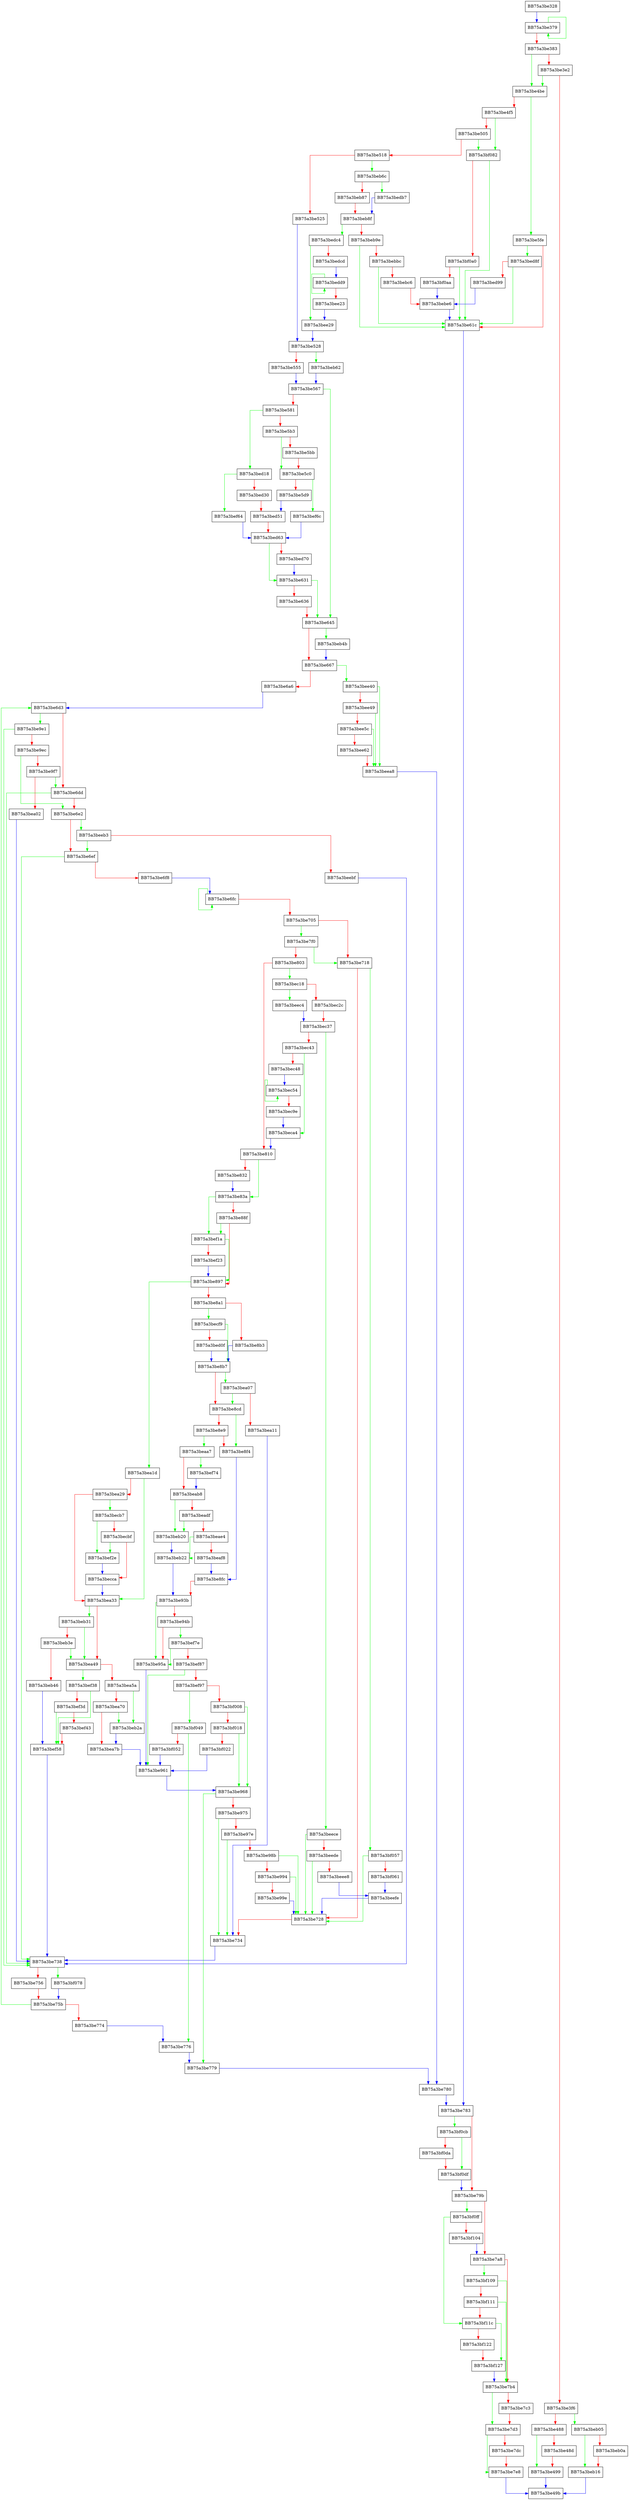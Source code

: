 digraph ScanExpanded {
  node [shape="box"];
  graph [splines=ortho];
  BB75a3be328 -> BB75a3be379 [color="blue"];
  BB75a3be379 -> BB75a3be379 [color="green"];
  BB75a3be379 -> BB75a3be383 [color="red"];
  BB75a3be383 -> BB75a3be4be [color="green"];
  BB75a3be383 -> BB75a3be3e2 [color="red"];
  BB75a3be3e2 -> BB75a3be4be [color="green"];
  BB75a3be3e2 -> BB75a3be3f6 [color="red"];
  BB75a3be3f6 -> BB75a3beb05 [color="green"];
  BB75a3be3f6 -> BB75a3be488 [color="red"];
  BB75a3be488 -> BB75a3be499 [color="green"];
  BB75a3be488 -> BB75a3be48d [color="red"];
  BB75a3be48d -> BB75a3be499 [color="red"];
  BB75a3be499 -> BB75a3be49b [color="blue"];
  BB75a3be4be -> BB75a3be5fe [color="green"];
  BB75a3be4be -> BB75a3be4f5 [color="red"];
  BB75a3be4f5 -> BB75a3bf082 [color="green"];
  BB75a3be4f5 -> BB75a3be505 [color="red"];
  BB75a3be505 -> BB75a3bf082 [color="green"];
  BB75a3be505 -> BB75a3be518 [color="red"];
  BB75a3be518 -> BB75a3beb6c [color="green"];
  BB75a3be518 -> BB75a3be525 [color="red"];
  BB75a3be525 -> BB75a3be528 [color="blue"];
  BB75a3be528 -> BB75a3beb62 [color="green"];
  BB75a3be528 -> BB75a3be555 [color="red"];
  BB75a3be555 -> BB75a3be567 [color="blue"];
  BB75a3be567 -> BB75a3be645 [color="green"];
  BB75a3be567 -> BB75a3be581 [color="red"];
  BB75a3be581 -> BB75a3bed18 [color="green"];
  BB75a3be581 -> BB75a3be5b3 [color="red"];
  BB75a3be5b3 -> BB75a3be5c0 [color="green"];
  BB75a3be5b3 -> BB75a3be5bb [color="red"];
  BB75a3be5bb -> BB75a3be5c0 [color="red"];
  BB75a3be5c0 -> BB75a3bef6c [color="green"];
  BB75a3be5c0 -> BB75a3be5d9 [color="red"];
  BB75a3be5d9 -> BB75a3bed51 [color="blue"];
  BB75a3be5fe -> BB75a3bed8f [color="green"];
  BB75a3be5fe -> BB75a3be61c [color="red"];
  BB75a3be61c -> BB75a3be783 [color="blue"];
  BB75a3be631 -> BB75a3be645 [color="green"];
  BB75a3be631 -> BB75a3be636 [color="red"];
  BB75a3be636 -> BB75a3be645 [color="red"];
  BB75a3be645 -> BB75a3beb4b [color="green"];
  BB75a3be645 -> BB75a3be667 [color="red"];
  BB75a3be667 -> BB75a3bee40 [color="green"];
  BB75a3be667 -> BB75a3be6a6 [color="red"];
  BB75a3be6a6 -> BB75a3be6d3 [color="blue"];
  BB75a3be6d3 -> BB75a3be9e1 [color="green"];
  BB75a3be6d3 -> BB75a3be6dd [color="red"];
  BB75a3be6dd -> BB75a3be738 [color="green"];
  BB75a3be6dd -> BB75a3be6e2 [color="red"];
  BB75a3be6e2 -> BB75a3beeb3 [color="green"];
  BB75a3be6e2 -> BB75a3be6ef [color="red"];
  BB75a3be6ef -> BB75a3be738 [color="green"];
  BB75a3be6ef -> BB75a3be6f8 [color="red"];
  BB75a3be6f8 -> BB75a3be6fc [color="blue"];
  BB75a3be6fc -> BB75a3be6fc [color="green"];
  BB75a3be6fc -> BB75a3be705 [color="red"];
  BB75a3be705 -> BB75a3be7f0 [color="green"];
  BB75a3be705 -> BB75a3be718 [color="red"];
  BB75a3be718 -> BB75a3bf057 [color="green"];
  BB75a3be718 -> BB75a3be728 [color="red"];
  BB75a3be728 -> BB75a3be734 [color="red"];
  BB75a3be734 -> BB75a3be738 [color="blue"];
  BB75a3be738 -> BB75a3bf078 [color="green"];
  BB75a3be738 -> BB75a3be756 [color="red"];
  BB75a3be756 -> BB75a3be75b [color="red"];
  BB75a3be75b -> BB75a3be6d3 [color="green"];
  BB75a3be75b -> BB75a3be774 [color="red"];
  BB75a3be774 -> BB75a3be776 [color="blue"];
  BB75a3be776 -> BB75a3be779 [color="blue"];
  BB75a3be779 -> BB75a3be780 [color="blue"];
  BB75a3be780 -> BB75a3be783 [color="blue"];
  BB75a3be783 -> BB75a3bf0cb [color="green"];
  BB75a3be783 -> BB75a3be79b [color="red"];
  BB75a3be79b -> BB75a3bf0ff [color="green"];
  BB75a3be79b -> BB75a3be7a8 [color="red"];
  BB75a3be7a8 -> BB75a3bf109 [color="green"];
  BB75a3be7a8 -> BB75a3be7b4 [color="red"];
  BB75a3be7b4 -> BB75a3be7d3 [color="green"];
  BB75a3be7b4 -> BB75a3be7c3 [color="red"];
  BB75a3be7c3 -> BB75a3be7d3 [color="red"];
  BB75a3be7d3 -> BB75a3be7e8 [color="green"];
  BB75a3be7d3 -> BB75a3be7dc [color="red"];
  BB75a3be7dc -> BB75a3be7e8 [color="red"];
  BB75a3be7e8 -> BB75a3be49b [color="blue"];
  BB75a3be7f0 -> BB75a3be718 [color="green"];
  BB75a3be7f0 -> BB75a3be803 [color="red"];
  BB75a3be803 -> BB75a3bec18 [color="green"];
  BB75a3be803 -> BB75a3be810 [color="red"];
  BB75a3be810 -> BB75a3be83a [color="green"];
  BB75a3be810 -> BB75a3be832 [color="red"];
  BB75a3be832 -> BB75a3be83a [color="blue"];
  BB75a3be83a -> BB75a3bef1a [color="green"];
  BB75a3be83a -> BB75a3be88f [color="red"];
  BB75a3be88f -> BB75a3bef1a [color="green"];
  BB75a3be88f -> BB75a3be897 [color="red"];
  BB75a3be897 -> BB75a3bea1d [color="green"];
  BB75a3be897 -> BB75a3be8a1 [color="red"];
  BB75a3be8a1 -> BB75a3becf9 [color="green"];
  BB75a3be8a1 -> BB75a3be8b3 [color="red"];
  BB75a3be8b3 -> BB75a3be8b7 [color="blue"];
  BB75a3be8b7 -> BB75a3bea07 [color="green"];
  BB75a3be8b7 -> BB75a3be8cd [color="red"];
  BB75a3be8cd -> BB75a3be8f4 [color="green"];
  BB75a3be8cd -> BB75a3be8e9 [color="red"];
  BB75a3be8e9 -> BB75a3beaa7 [color="green"];
  BB75a3be8e9 -> BB75a3be8f4 [color="red"];
  BB75a3be8f4 -> BB75a3be8fc [color="blue"];
  BB75a3be8fc -> BB75a3be93b [color="red"];
  BB75a3be93b -> BB75a3be95a [color="green"];
  BB75a3be93b -> BB75a3be94b [color="red"];
  BB75a3be94b -> BB75a3bef7e [color="green"];
  BB75a3be94b -> BB75a3be95a [color="red"];
  BB75a3be95a -> BB75a3be961 [color="blue"];
  BB75a3be961 -> BB75a3be968 [color="blue"];
  BB75a3be968 -> BB75a3be779 [color="green"];
  BB75a3be968 -> BB75a3be975 [color="red"];
  BB75a3be975 -> BB75a3be734 [color="green"];
  BB75a3be975 -> BB75a3be97e [color="red"];
  BB75a3be97e -> BB75a3be734 [color="green"];
  BB75a3be97e -> BB75a3be98b [color="red"];
  BB75a3be98b -> BB75a3be728 [color="green"];
  BB75a3be98b -> BB75a3be994 [color="red"];
  BB75a3be994 -> BB75a3be728 [color="green"];
  BB75a3be994 -> BB75a3be99e [color="red"];
  BB75a3be99e -> BB75a3be728 [color="blue"];
  BB75a3be9e1 -> BB75a3be738 [color="green"];
  BB75a3be9e1 -> BB75a3be9ec [color="red"];
  BB75a3be9ec -> BB75a3be6e2 [color="green"];
  BB75a3be9ec -> BB75a3be9f7 [color="red"];
  BB75a3be9f7 -> BB75a3be6dd [color="green"];
  BB75a3be9f7 -> BB75a3bea02 [color="red"];
  BB75a3bea02 -> BB75a3be738 [color="blue"];
  BB75a3bea07 -> BB75a3be8cd [color="green"];
  BB75a3bea07 -> BB75a3bea11 [color="red"];
  BB75a3bea11 -> BB75a3be734 [color="blue"];
  BB75a3bea1d -> BB75a3bea33 [color="green"];
  BB75a3bea1d -> BB75a3bea29 [color="red"];
  BB75a3bea29 -> BB75a3becb7 [color="green"];
  BB75a3bea29 -> BB75a3bea33 [color="red"];
  BB75a3bea33 -> BB75a3beb31 [color="green"];
  BB75a3bea33 -> BB75a3bea49 [color="red"];
  BB75a3bea49 -> BB75a3bef38 [color="green"];
  BB75a3bea49 -> BB75a3bea5a [color="red"];
  BB75a3bea5a -> BB75a3beb2a [color="green"];
  BB75a3bea5a -> BB75a3bea70 [color="red"];
  BB75a3bea70 -> BB75a3beb2a [color="green"];
  BB75a3bea70 -> BB75a3bea7b [color="red"];
  BB75a3bea7b -> BB75a3be961 [color="blue"];
  BB75a3beaa7 -> BB75a3bef74 [color="green"];
  BB75a3beaa7 -> BB75a3beab8 [color="red"];
  BB75a3beab8 -> BB75a3beb20 [color="green"];
  BB75a3beab8 -> BB75a3beadf [color="red"];
  BB75a3beadf -> BB75a3beb20 [color="green"];
  BB75a3beadf -> BB75a3beae4 [color="red"];
  BB75a3beae4 -> BB75a3beb22 [color="green"];
  BB75a3beae4 -> BB75a3beaf8 [color="red"];
  BB75a3beaf8 -> BB75a3be8fc [color="blue"];
  BB75a3beb05 -> BB75a3beb16 [color="green"];
  BB75a3beb05 -> BB75a3beb0a [color="red"];
  BB75a3beb0a -> BB75a3beb16 [color="red"];
  BB75a3beb16 -> BB75a3be49b [color="blue"];
  BB75a3beb20 -> BB75a3beb22 [color="blue"];
  BB75a3beb22 -> BB75a3be93b [color="blue"];
  BB75a3beb2a -> BB75a3bea7b [color="blue"];
  BB75a3beb31 -> BB75a3bea49 [color="green"];
  BB75a3beb31 -> BB75a3beb3e [color="red"];
  BB75a3beb3e -> BB75a3bea49 [color="green"];
  BB75a3beb3e -> BB75a3beb46 [color="red"];
  BB75a3beb46 -> BB75a3bef58 [color="blue"];
  BB75a3beb4b -> BB75a3be667 [color="blue"];
  BB75a3beb62 -> BB75a3be567 [color="blue"];
  BB75a3beb6c -> BB75a3bedb7 [color="green"];
  BB75a3beb6c -> BB75a3beb87 [color="red"];
  BB75a3beb87 -> BB75a3beb8f [color="red"];
  BB75a3beb8f -> BB75a3bedc4 [color="green"];
  BB75a3beb8f -> BB75a3beb9e [color="red"];
  BB75a3beb9e -> BB75a3be61c [color="green"];
  BB75a3beb9e -> BB75a3bebbc [color="red"];
  BB75a3bebbc -> BB75a3be61c [color="green"];
  BB75a3bebbc -> BB75a3bebc6 [color="red"];
  BB75a3bebc6 -> BB75a3bebe6 [color="red"];
  BB75a3bebe6 -> BB75a3be61c [color="blue"];
  BB75a3bec18 -> BB75a3beec4 [color="green"];
  BB75a3bec18 -> BB75a3bec2c [color="red"];
  BB75a3bec2c -> BB75a3bec37 [color="red"];
  BB75a3bec37 -> BB75a3beece [color="green"];
  BB75a3bec37 -> BB75a3bec43 [color="red"];
  BB75a3bec43 -> BB75a3beca4 [color="green"];
  BB75a3bec43 -> BB75a3bec48 [color="red"];
  BB75a3bec48 -> BB75a3bec54 [color="blue"];
  BB75a3bec54 -> BB75a3bec54 [color="green"];
  BB75a3bec54 -> BB75a3bec9e [color="red"];
  BB75a3bec9e -> BB75a3beca4 [color="blue"];
  BB75a3beca4 -> BB75a3be810 [color="blue"];
  BB75a3becb7 -> BB75a3bef2e [color="green"];
  BB75a3becb7 -> BB75a3becbf [color="red"];
  BB75a3becbf -> BB75a3bef2e [color="green"];
  BB75a3becbf -> BB75a3becca [color="red"];
  BB75a3becca -> BB75a3bea33 [color="blue"];
  BB75a3becf9 -> BB75a3be8b7 [color="green"];
  BB75a3becf9 -> BB75a3bed0f [color="red"];
  BB75a3bed0f -> BB75a3be8b7 [color="blue"];
  BB75a3bed18 -> BB75a3bef64 [color="green"];
  BB75a3bed18 -> BB75a3bed30 [color="red"];
  BB75a3bed30 -> BB75a3bed51 [color="red"];
  BB75a3bed51 -> BB75a3bed63 [color="red"];
  BB75a3bed63 -> BB75a3be631 [color="green"];
  BB75a3bed63 -> BB75a3bed70 [color="red"];
  BB75a3bed70 -> BB75a3be631 [color="blue"];
  BB75a3bed8f -> BB75a3be61c [color="green"];
  BB75a3bed8f -> BB75a3bed99 [color="red"];
  BB75a3bed99 -> BB75a3bebe6 [color="blue"];
  BB75a3bedb7 -> BB75a3beb8f [color="blue"];
  BB75a3bedc4 -> BB75a3bee29 [color="green"];
  BB75a3bedc4 -> BB75a3bedcd [color="red"];
  BB75a3bedcd -> BB75a3bedd9 [color="blue"];
  BB75a3bedd9 -> BB75a3bedd9 [color="green"];
  BB75a3bedd9 -> BB75a3bee23 [color="red"];
  BB75a3bee23 -> BB75a3bee29 [color="blue"];
  BB75a3bee29 -> BB75a3be528 [color="blue"];
  BB75a3bee40 -> BB75a3beea8 [color="green"];
  BB75a3bee40 -> BB75a3bee49 [color="red"];
  BB75a3bee49 -> BB75a3beea8 [color="green"];
  BB75a3bee49 -> BB75a3bee5c [color="red"];
  BB75a3bee5c -> BB75a3beea8 [color="green"];
  BB75a3bee5c -> BB75a3bee62 [color="red"];
  BB75a3bee62 -> BB75a3beea8 [color="red"];
  BB75a3beea8 -> BB75a3be780 [color="blue"];
  BB75a3beeb3 -> BB75a3be6ef [color="green"];
  BB75a3beeb3 -> BB75a3beebf [color="red"];
  BB75a3beebf -> BB75a3be738 [color="blue"];
  BB75a3beec4 -> BB75a3bec37 [color="blue"];
  BB75a3beece -> BB75a3be728 [color="green"];
  BB75a3beece -> BB75a3beede [color="red"];
  BB75a3beede -> BB75a3be728 [color="green"];
  BB75a3beede -> BB75a3beee8 [color="red"];
  BB75a3beee8 -> BB75a3beefe [color="blue"];
  BB75a3beefe -> BB75a3be728 [color="blue"];
  BB75a3bef1a -> BB75a3be897 [color="green"];
  BB75a3bef1a -> BB75a3bef23 [color="red"];
  BB75a3bef23 -> BB75a3be897 [color="blue"];
  BB75a3bef2e -> BB75a3becca [color="blue"];
  BB75a3bef38 -> BB75a3bef58 [color="green"];
  BB75a3bef38 -> BB75a3bef3d [color="red"];
  BB75a3bef3d -> BB75a3bef58 [color="green"];
  BB75a3bef3d -> BB75a3bef43 [color="red"];
  BB75a3bef43 -> BB75a3bef58 [color="red"];
  BB75a3bef58 -> BB75a3be738 [color="blue"];
  BB75a3bef64 -> BB75a3bed63 [color="blue"];
  BB75a3bef6c -> BB75a3bed63 [color="blue"];
  BB75a3bef74 -> BB75a3beab8 [color="blue"];
  BB75a3bef7e -> BB75a3be95a [color="green"];
  BB75a3bef7e -> BB75a3bef87 [color="red"];
  BB75a3bef87 -> BB75a3be961 [color="green"];
  BB75a3bef87 -> BB75a3bef97 [color="red"];
  BB75a3bef97 -> BB75a3bf049 [color="green"];
  BB75a3bef97 -> BB75a3bf008 [color="red"];
  BB75a3bf008 -> BB75a3be968 [color="green"];
  BB75a3bf008 -> BB75a3bf018 [color="red"];
  BB75a3bf018 -> BB75a3be968 [color="green"];
  BB75a3bf018 -> BB75a3bf022 [color="red"];
  BB75a3bf022 -> BB75a3be961 [color="blue"];
  BB75a3bf049 -> BB75a3be776 [color="green"];
  BB75a3bf049 -> BB75a3bf052 [color="red"];
  BB75a3bf052 -> BB75a3be961 [color="blue"];
  BB75a3bf057 -> BB75a3be728 [color="green"];
  BB75a3bf057 -> BB75a3bf061 [color="red"];
  BB75a3bf061 -> BB75a3beefe [color="blue"];
  BB75a3bf078 -> BB75a3be75b [color="blue"];
  BB75a3bf082 -> BB75a3be61c [color="green"];
  BB75a3bf082 -> BB75a3bf0a0 [color="red"];
  BB75a3bf0a0 -> BB75a3be61c [color="green"];
  BB75a3bf0a0 -> BB75a3bf0aa [color="red"];
  BB75a3bf0aa -> BB75a3bebe6 [color="blue"];
  BB75a3bf0cb -> BB75a3bf0df [color="green"];
  BB75a3bf0cb -> BB75a3bf0da [color="red"];
  BB75a3bf0da -> BB75a3bf0df [color="red"];
  BB75a3bf0df -> BB75a3be79b [color="blue"];
  BB75a3bf0ff -> BB75a3bf11c [color="green"];
  BB75a3bf0ff -> BB75a3bf104 [color="red"];
  BB75a3bf104 -> BB75a3be7a8 [color="blue"];
  BB75a3bf109 -> BB75a3be7b4 [color="green"];
  BB75a3bf109 -> BB75a3bf111 [color="red"];
  BB75a3bf111 -> BB75a3be7b4 [color="green"];
  BB75a3bf111 -> BB75a3bf11c [color="red"];
  BB75a3bf11c -> BB75a3bf127 [color="green"];
  BB75a3bf11c -> BB75a3bf122 [color="red"];
  BB75a3bf122 -> BB75a3bf127 [color="red"];
  BB75a3bf127 -> BB75a3be7b4 [color="blue"];
}